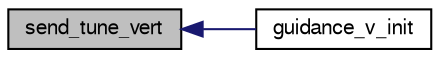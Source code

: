digraph "send_tune_vert"
{
  edge [fontname="FreeSans",fontsize="10",labelfontname="FreeSans",labelfontsize="10"];
  node [fontname="FreeSans",fontsize="10",shape=record];
  rankdir="LR";
  Node1 [label="send_tune_vert",height=0.2,width=0.4,color="black", fillcolor="grey75", style="filled", fontcolor="black"];
  Node1 -> Node2 [dir="back",color="midnightblue",fontsize="10",style="solid",fontname="FreeSans"];
  Node2 [label="guidance_v_init",height=0.2,width=0.4,color="black", fillcolor="white", style="filled",URL="$rotorcraft_2guidance_2guidance__v_8h.html#ae1e43515cf186f69dfaac9a4543b3cf0"];
}
